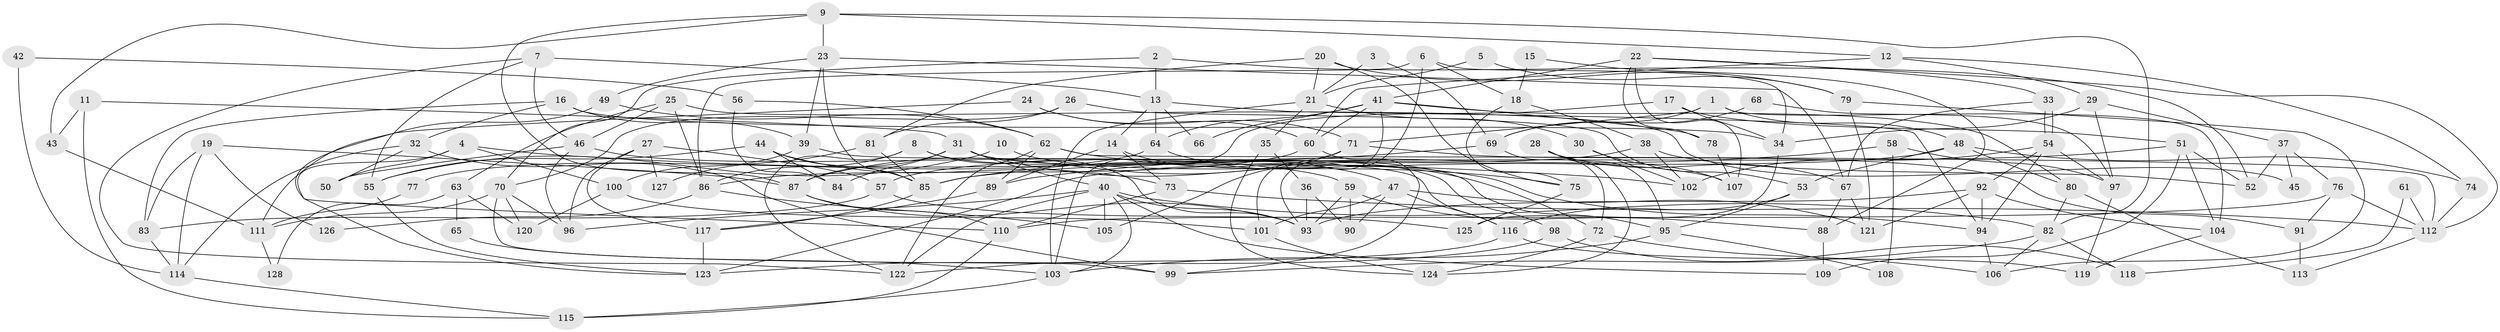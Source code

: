 // Generated by graph-tools (version 1.1) at 2025/15/03/09/25 04:15:11]
// undirected, 128 vertices, 256 edges
graph export_dot {
graph [start="1"]
  node [color=gray90,style=filled];
  1;
  2;
  3;
  4;
  5;
  6;
  7;
  8;
  9;
  10;
  11;
  12;
  13;
  14;
  15;
  16;
  17;
  18;
  19;
  20;
  21;
  22;
  23;
  24;
  25;
  26;
  27;
  28;
  29;
  30;
  31;
  32;
  33;
  34;
  35;
  36;
  37;
  38;
  39;
  40;
  41;
  42;
  43;
  44;
  45;
  46;
  47;
  48;
  49;
  50;
  51;
  52;
  53;
  54;
  55;
  56;
  57;
  58;
  59;
  60;
  61;
  62;
  63;
  64;
  65;
  66;
  67;
  68;
  69;
  70;
  71;
  72;
  73;
  74;
  75;
  76;
  77;
  78;
  79;
  80;
  81;
  82;
  83;
  84;
  85;
  86;
  87;
  88;
  89;
  90;
  91;
  92;
  93;
  94;
  95;
  96;
  97;
  98;
  99;
  100;
  101;
  102;
  103;
  104;
  105;
  106;
  107;
  108;
  109;
  110;
  111;
  112;
  113;
  114;
  115;
  116;
  117;
  118;
  119;
  120;
  121;
  122;
  123;
  124;
  125;
  126;
  127;
  128;
  1 -- 104;
  1 -- 71;
  1 -- 48;
  1 -- 69;
  2 -- 70;
  2 -- 13;
  2 -- 52;
  3 -- 21;
  3 -- 69;
  4 -- 50;
  4 -- 123;
  4 -- 100;
  4 -- 102;
  5 -- 79;
  5 -- 21;
  6 -- 93;
  6 -- 86;
  6 -- 18;
  6 -- 34;
  7 -- 122;
  7 -- 13;
  7 -- 46;
  7 -- 55;
  8 -- 86;
  8 -- 93;
  8 -- 98;
  8 -- 122;
  9 -- 87;
  9 -- 12;
  9 -- 23;
  9 -- 43;
  9 -- 82;
  10 -- 107;
  10 -- 55;
  11 -- 31;
  11 -- 115;
  11 -- 43;
  12 -- 60;
  12 -- 74;
  12 -- 29;
  13 -- 14;
  13 -- 94;
  13 -- 64;
  13 -- 66;
  14 -- 89;
  14 -- 73;
  14 -- 47;
  15 -- 18;
  15 -- 88;
  16 -- 39;
  16 -- 34;
  16 -- 32;
  16 -- 83;
  17 -- 103;
  17 -- 51;
  17 -- 34;
  18 -- 75;
  18 -- 38;
  19 -- 87;
  19 -- 83;
  19 -- 114;
  19 -- 126;
  20 -- 21;
  20 -- 75;
  20 -- 79;
  20 -- 81;
  21 -- 103;
  21 -- 30;
  21 -- 35;
  22 -- 33;
  22 -- 41;
  22 -- 78;
  22 -- 107;
  22 -- 112;
  23 -- 49;
  23 -- 39;
  23 -- 67;
  23 -- 85;
  24 -- 60;
  24 -- 111;
  24 -- 71;
  25 -- 86;
  25 -- 46;
  25 -- 45;
  25 -- 63;
  26 -- 53;
  26 -- 81;
  26 -- 70;
  27 -- 96;
  27 -- 57;
  27 -- 117;
  27 -- 127;
  28 -- 67;
  28 -- 95;
  28 -- 124;
  29 -- 34;
  29 -- 37;
  29 -- 97;
  30 -- 107;
  30 -- 102;
  31 -- 87;
  31 -- 40;
  31 -- 84;
  31 -- 94;
  31 -- 95;
  32 -- 99;
  32 -- 50;
  32 -- 114;
  33 -- 67;
  33 -- 54;
  33 -- 54;
  34 -- 125;
  35 -- 124;
  35 -- 36;
  36 -- 93;
  36 -- 90;
  37 -- 52;
  37 -- 45;
  37 -- 76;
  38 -- 102;
  38 -- 52;
  38 -- 57;
  39 -- 116;
  39 -- 100;
  40 -- 82;
  40 -- 122;
  40 -- 93;
  40 -- 96;
  40 -- 103;
  40 -- 105;
  40 -- 109;
  41 -- 101;
  41 -- 64;
  41 -- 60;
  41 -- 66;
  41 -- 78;
  41 -- 80;
  42 -- 114;
  42 -- 56;
  43 -- 111;
  44 -- 73;
  44 -- 55;
  44 -- 84;
  44 -- 85;
  46 -- 59;
  46 -- 50;
  46 -- 96;
  47 -- 101;
  47 -- 90;
  47 -- 116;
  47 -- 121;
  48 -- 80;
  48 -- 53;
  48 -- 74;
  48 -- 123;
  49 -- 62;
  49 -- 110;
  51 -- 85;
  51 -- 52;
  51 -- 104;
  51 -- 109;
  53 -- 116;
  53 -- 95;
  54 -- 94;
  54 -- 92;
  54 -- 97;
  54 -- 102;
  55 -- 123;
  56 -- 62;
  56 -- 84;
  57 -- 83;
  57 -- 125;
  58 -- 97;
  58 -- 89;
  58 -- 108;
  59 -- 88;
  59 -- 90;
  59 -- 93;
  60 -- 99;
  60 -- 86;
  61 -- 118;
  61 -- 112;
  62 -- 122;
  62 -- 112;
  62 -- 75;
  62 -- 89;
  63 -- 120;
  63 -- 65;
  63 -- 128;
  64 -- 72;
  64 -- 77;
  65 -- 103;
  67 -- 121;
  67 -- 88;
  68 -- 69;
  68 -- 97;
  69 -- 85;
  69 -- 72;
  70 -- 96;
  70 -- 99;
  70 -- 111;
  70 -- 120;
  71 -- 87;
  71 -- 91;
  71 -- 105;
  72 -- 106;
  72 -- 124;
  73 -- 110;
  73 -- 112;
  74 -- 112;
  75 -- 125;
  76 -- 91;
  76 -- 110;
  76 -- 112;
  77 -- 111;
  78 -- 107;
  79 -- 121;
  79 -- 106;
  80 -- 82;
  80 -- 113;
  81 -- 85;
  81 -- 127;
  82 -- 106;
  82 -- 99;
  82 -- 118;
  83 -- 114;
  85 -- 117;
  86 -- 105;
  86 -- 126;
  87 -- 110;
  87 -- 93;
  88 -- 109;
  89 -- 117;
  91 -- 113;
  92 -- 93;
  92 -- 94;
  92 -- 104;
  92 -- 121;
  94 -- 106;
  95 -- 103;
  95 -- 108;
  97 -- 119;
  98 -- 123;
  98 -- 118;
  100 -- 101;
  100 -- 120;
  101 -- 124;
  103 -- 115;
  104 -- 119;
  110 -- 115;
  111 -- 128;
  112 -- 113;
  114 -- 115;
  116 -- 119;
  116 -- 122;
  117 -- 123;
}
